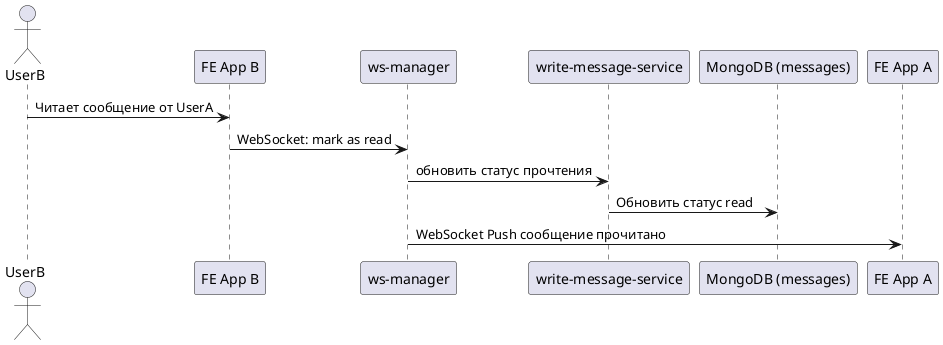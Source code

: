 @startuml
actor UserB
participant "FE App B" as FE_B
participant "ws-manager" as WS
participant "write-message-service" as WMS
participant "MongoDB (messages)" as Mongo

UserB -> FE_B: Читает сообщение от UserA
FE_B -> WS: WebSocket: mark as read
WS -> WMS: обновить статус прочтения
WMS -> Mongo: Обновить статус read
WS -> "FE App A": WebSocket Push сообщение прочитано
@enduml
